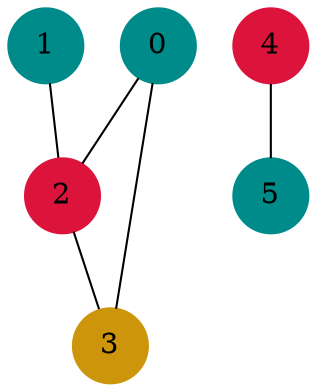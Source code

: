 graph G {
0 [shape=circle, style=filled, color= cyan4];
0 -- 2;
0 -- 3;
1 [shape=circle, style=filled, color= cyan4];
1 -- 2;
2 [shape=circle, style=filled, color= crimson];
2 -- 3;
3 [shape=circle, style=filled, color= darkgoldenrod3];
4 [shape=circle, style=filled, color= crimson];
4 -- 5;
5 [shape=circle, style=filled, color= cyan4];
}
